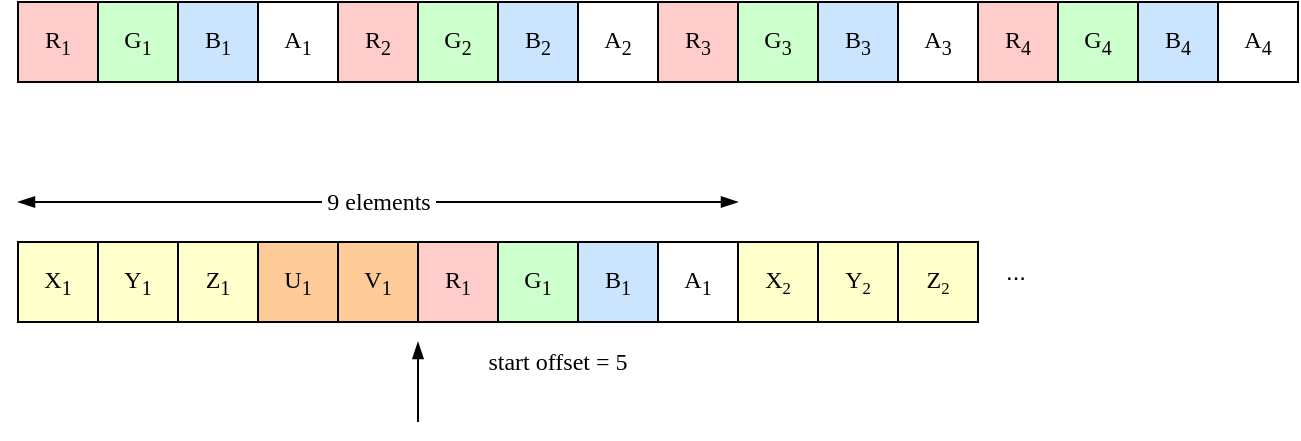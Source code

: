 <mxfile version="14.1.8" type="device"><diagram id="NlRYy7EJPTF9V80xLsH4" name="Page-1"><mxGraphModel dx="1186" dy="830" grid="1" gridSize="10" guides="1" tooltips="1" connect="1" arrows="1" fold="1" page="1" pageScale="1" pageWidth="827" pageHeight="1169" math="0" shadow="0"><root><mxCell id="0"/><mxCell id="1" parent="0"/><mxCell id="bHUlNPkW2Gufg2uZdPu1-1" value="&lt;font face=&quot;Menlo&quot;&gt;R&lt;sub&gt;1&lt;/sub&gt;&lt;/font&gt;" style="rounded=0;whiteSpace=wrap;html=1;fillColor=#FFCCCC;" vertex="1" parent="1"><mxGeometry x="40" y="80" width="40" height="40" as="geometry"/></mxCell><mxCell id="bHUlNPkW2Gufg2uZdPu1-2" value="&lt;font face=&quot;Menlo&quot;&gt;G&lt;sub&gt;1&lt;/sub&gt;&lt;/font&gt;" style="rounded=0;whiteSpace=wrap;html=1;fillColor=#CCFFCC;" vertex="1" parent="1"><mxGeometry x="80" y="80" width="40" height="40" as="geometry"/></mxCell><mxCell id="bHUlNPkW2Gufg2uZdPu1-3" value="&lt;font face=&quot;Menlo&quot;&gt;B&lt;sub&gt;1&lt;/sub&gt;&lt;/font&gt;" style="rounded=0;whiteSpace=wrap;html=1;fillColor=#CCE5FF;" vertex="1" parent="1"><mxGeometry x="120" y="80" width="40" height="40" as="geometry"/></mxCell><mxCell id="bHUlNPkW2Gufg2uZdPu1-4" value="&lt;font face=&quot;Menlo&quot;&gt;A&lt;sub&gt;1&lt;/sub&gt;&lt;/font&gt;" style="rounded=0;whiteSpace=wrap;html=1;" vertex="1" parent="1"><mxGeometry x="160" y="80" width="40" height="40" as="geometry"/></mxCell><mxCell id="bHUlNPkW2Gufg2uZdPu1-5" value="&lt;font face=&quot;Menlo&quot;&gt;R&lt;sub&gt;2&lt;/sub&gt;&lt;/font&gt;" style="rounded=0;whiteSpace=wrap;html=1;fillColor=#FFCCCC;" vertex="1" parent="1"><mxGeometry x="200" y="80" width="40" height="40" as="geometry"/></mxCell><mxCell id="bHUlNPkW2Gufg2uZdPu1-6" value="&lt;font face=&quot;Menlo&quot;&gt;G&lt;sub&gt;2&lt;/sub&gt;&lt;/font&gt;" style="rounded=0;whiteSpace=wrap;html=1;fillColor=#CCFFCC;" vertex="1" parent="1"><mxGeometry x="240" y="80" width="40" height="40" as="geometry"/></mxCell><mxCell id="bHUlNPkW2Gufg2uZdPu1-7" value="&lt;font face=&quot;Menlo&quot;&gt;B&lt;sub&gt;2&lt;/sub&gt;&lt;/font&gt;" style="rounded=0;whiteSpace=wrap;html=1;fillColor=#CCE5FF;" vertex="1" parent="1"><mxGeometry x="280" y="80" width="40" height="40" as="geometry"/></mxCell><mxCell id="bHUlNPkW2Gufg2uZdPu1-8" value="&lt;font face=&quot;Menlo&quot;&gt;A&lt;sub&gt;2&lt;/sub&gt;&lt;/font&gt;" style="rounded=0;whiteSpace=wrap;html=1;" vertex="1" parent="1"><mxGeometry x="320" y="80" width="40" height="40" as="geometry"/></mxCell><mxCell id="bHUlNPkW2Gufg2uZdPu1-9" value="&lt;font face=&quot;Menlo&quot;&gt;R&lt;sub&gt;3&lt;/sub&gt;&lt;/font&gt;" style="rounded=0;whiteSpace=wrap;html=1;fillColor=#FFCCCC;" vertex="1" parent="1"><mxGeometry x="360" y="80" width="40" height="40" as="geometry"/></mxCell><mxCell id="bHUlNPkW2Gufg2uZdPu1-10" value="&lt;font face=&quot;Menlo&quot;&gt;G&lt;sub&gt;3&lt;/sub&gt;&lt;/font&gt;" style="rounded=0;whiteSpace=wrap;html=1;fillColor=#CCFFCC;" vertex="1" parent="1"><mxGeometry x="400" y="80" width="40" height="40" as="geometry"/></mxCell><mxCell id="bHUlNPkW2Gufg2uZdPu1-11" value="&lt;font face=&quot;Menlo&quot;&gt;B&lt;sub&gt;3&lt;/sub&gt;&lt;/font&gt;" style="rounded=0;whiteSpace=wrap;html=1;fillColor=#CCE5FF;" vertex="1" parent="1"><mxGeometry x="440" y="80" width="40" height="40" as="geometry"/></mxCell><mxCell id="bHUlNPkW2Gufg2uZdPu1-12" value="&lt;font face=&quot;Menlo&quot;&gt;A&lt;sub&gt;3&lt;/sub&gt;&lt;/font&gt;" style="rounded=0;whiteSpace=wrap;html=1;" vertex="1" parent="1"><mxGeometry x="480" y="80" width="40" height="40" as="geometry"/></mxCell><mxCell id="bHUlNPkW2Gufg2uZdPu1-13" value="&lt;font face=&quot;Menlo&quot;&gt;R&lt;sub&gt;4&lt;/sub&gt;&lt;/font&gt;" style="rounded=0;whiteSpace=wrap;html=1;fillColor=#FFCCCC;" vertex="1" parent="1"><mxGeometry x="520" y="80" width="40" height="40" as="geometry"/></mxCell><mxCell id="bHUlNPkW2Gufg2uZdPu1-14" value="&lt;font face=&quot;Menlo&quot;&gt;G&lt;sub&gt;4&lt;/sub&gt;&lt;/font&gt;" style="rounded=0;whiteSpace=wrap;html=1;fillColor=#CCFFCC;" vertex="1" parent="1"><mxGeometry x="560" y="80" width="40" height="40" as="geometry"/></mxCell><mxCell id="bHUlNPkW2Gufg2uZdPu1-15" value="&lt;font face=&quot;Menlo&quot;&gt;B&lt;sub&gt;4&lt;/sub&gt;&lt;/font&gt;" style="rounded=0;whiteSpace=wrap;html=1;fillColor=#CCE5FF;" vertex="1" parent="1"><mxGeometry x="600" y="80" width="40" height="40" as="geometry"/></mxCell><mxCell id="bHUlNPkW2Gufg2uZdPu1-16" value="&lt;font face=&quot;Menlo&quot;&gt;A&lt;sub&gt;4&lt;/sub&gt;&lt;/font&gt;" style="rounded=0;whiteSpace=wrap;html=1;" vertex="1" parent="1"><mxGeometry x="640" y="80" width="40" height="40" as="geometry"/></mxCell><mxCell id="bHUlNPkW2Gufg2uZdPu1-17" value="&lt;font face=&quot;Menlo&quot;&gt;R&lt;sub&gt;1&lt;/sub&gt;&lt;/font&gt;" style="rounded=0;whiteSpace=wrap;html=1;fillColor=#FFCCCC;" vertex="1" parent="1"><mxGeometry x="240" y="200" width="40" height="40" as="geometry"/></mxCell><mxCell id="bHUlNPkW2Gufg2uZdPu1-18" value="&lt;font face=&quot;Menlo&quot;&gt;G&lt;sub&gt;1&lt;/sub&gt;&lt;/font&gt;" style="rounded=0;whiteSpace=wrap;html=1;fillColor=#CCFFCC;" vertex="1" parent="1"><mxGeometry x="280" y="200" width="40" height="40" as="geometry"/></mxCell><mxCell id="bHUlNPkW2Gufg2uZdPu1-19" value="&lt;font face=&quot;Menlo&quot;&gt;B&lt;sub&gt;1&lt;/sub&gt;&lt;/font&gt;" style="rounded=0;whiteSpace=wrap;html=1;fillColor=#CCE5FF;" vertex="1" parent="1"><mxGeometry x="320" y="200" width="40" height="40" as="geometry"/></mxCell><mxCell id="bHUlNPkW2Gufg2uZdPu1-20" value="&lt;font face=&quot;Menlo&quot;&gt;A&lt;sub&gt;1&lt;/sub&gt;&lt;/font&gt;" style="rounded=0;whiteSpace=wrap;html=1;" vertex="1" parent="1"><mxGeometry x="360" y="200" width="40" height="40" as="geometry"/></mxCell><mxCell id="bHUlNPkW2Gufg2uZdPu1-21" value="&lt;font face=&quot;Menlo&quot;&gt;X&lt;sub&gt;1&lt;/sub&gt;&lt;/font&gt;" style="rounded=0;whiteSpace=wrap;html=1;fillColor=#FFFFCC;" vertex="1" parent="1"><mxGeometry x="40" y="200" width="40" height="40" as="geometry"/></mxCell><mxCell id="bHUlNPkW2Gufg2uZdPu1-22" value="&lt;font face=&quot;Menlo&quot;&gt;Y&lt;sub&gt;1&lt;/sub&gt;&lt;/font&gt;" style="rounded=0;whiteSpace=wrap;html=1;fillColor=#FFFFCC;" vertex="1" parent="1"><mxGeometry x="80" y="200" width="40" height="40" as="geometry"/></mxCell><mxCell id="bHUlNPkW2Gufg2uZdPu1-23" value="&lt;font face=&quot;Menlo&quot;&gt;Z&lt;sub&gt;1&lt;/sub&gt;&lt;/font&gt;" style="rounded=0;whiteSpace=wrap;html=1;fillColor=#FFFFCC;" vertex="1" parent="1"><mxGeometry x="120" y="200" width="40" height="40" as="geometry"/></mxCell><mxCell id="bHUlNPkW2Gufg2uZdPu1-24" value="&lt;font face=&quot;Menlo&quot;&gt;U&lt;sub&gt;1&lt;/sub&gt;&lt;/font&gt;" style="rounded=0;whiteSpace=wrap;html=1;fillColor=#FFCC99;" vertex="1" parent="1"><mxGeometry x="160" y="200" width="40" height="40" as="geometry"/></mxCell><mxCell id="bHUlNPkW2Gufg2uZdPu1-25" value="&lt;font face=&quot;Menlo&quot;&gt;V&lt;sub&gt;1&lt;/sub&gt;&lt;/font&gt;" style="rounded=0;whiteSpace=wrap;html=1;fillColor=#FFCC99;" vertex="1" parent="1"><mxGeometry x="200" y="200" width="40" height="40" as="geometry"/></mxCell><mxCell id="bHUlNPkW2Gufg2uZdPu1-26" value="&lt;font face=&quot;Menlo&quot;&gt;X&lt;span style=&quot;font-size: 10px&quot;&gt;&lt;sub&gt;2&lt;/sub&gt;&lt;/span&gt;&lt;/font&gt;" style="rounded=0;whiteSpace=wrap;html=1;fillColor=#FFFFCC;" vertex="1" parent="1"><mxGeometry x="400" y="200" width="40" height="40" as="geometry"/></mxCell><mxCell id="bHUlNPkW2Gufg2uZdPu1-27" value="&lt;font face=&quot;Menlo&quot;&gt;Y&lt;span style=&quot;font-size: 10px&quot;&gt;&lt;sub&gt;2&lt;/sub&gt;&lt;/span&gt;&lt;/font&gt;" style="rounded=0;whiteSpace=wrap;html=1;fillColor=#FFFFCC;" vertex="1" parent="1"><mxGeometry x="440" y="200" width="40" height="40" as="geometry"/></mxCell><mxCell id="bHUlNPkW2Gufg2uZdPu1-28" value="&lt;font face=&quot;Menlo&quot;&gt;Z&lt;span style=&quot;font-size: 10px&quot;&gt;&lt;sub&gt;2&lt;/sub&gt;&lt;/span&gt;&lt;/font&gt;" style="rounded=0;whiteSpace=wrap;html=1;fillColor=#FFFFCC;" vertex="1" parent="1"><mxGeometry x="480" y="200" width="40" height="40" as="geometry"/></mxCell><mxCell id="bHUlNPkW2Gufg2uZdPu1-29" value="..." style="text;html=1;strokeColor=none;fillColor=none;align=center;verticalAlign=middle;whiteSpace=wrap;rounded=0;" vertex="1" parent="1"><mxGeometry x="519" y="205" width="40" height="20" as="geometry"/></mxCell><mxCell id="bHUlNPkW2Gufg2uZdPu1-30" value="&lt;font face=&quot;Menlo&quot; style=&quot;font-size: 12px&quot;&gt;&amp;nbsp;9 elements&amp;nbsp;&lt;/font&gt;" style="endArrow=blockThin;startArrow=blockThin;html=1;endFill=1;startFill=1;" edge="1" parent="1"><mxGeometry width="50" height="50" relative="1" as="geometry"><mxPoint x="40" y="180" as="sourcePoint"/><mxPoint x="400" y="180" as="targetPoint"/></mxGeometry></mxCell><mxCell id="bHUlNPkW2Gufg2uZdPu1-31" value="" style="endArrow=blockThin;html=1;endFill=1;" edge="1" parent="1"><mxGeometry x="240" y="250" width="50" height="50" as="geometry"><mxPoint x="240" y="290" as="sourcePoint"/><mxPoint x="240" y="250" as="targetPoint"/></mxGeometry></mxCell><mxCell id="bHUlNPkW2Gufg2uZdPu1-32" value="&lt;font face=&quot;Menlo&quot;&gt;start offset = 5&lt;/font&gt;" style="text;html=1;strokeColor=none;fillColor=none;align=center;verticalAlign=middle;whiteSpace=wrap;rounded=0;" vertex="1" parent="1"><mxGeometry x="250" y="250" width="120" height="20" as="geometry"/></mxCell></root></mxGraphModel></diagram></mxfile>